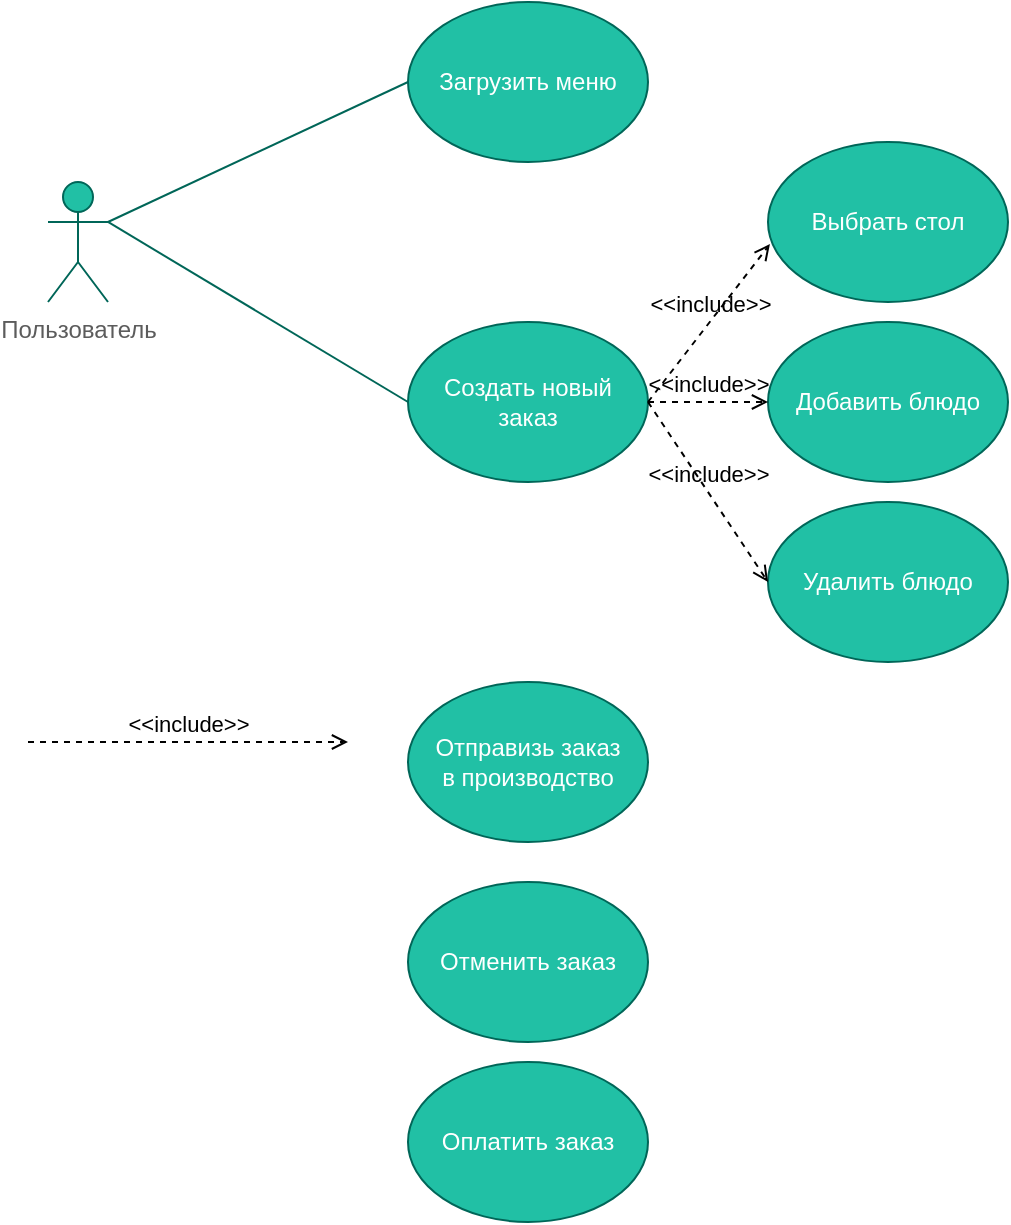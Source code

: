 <mxfile version="15.5.2" type="github">
  <diagram id="WkRiMmGhr8Pje_BgADpZ" name="Page-1">
    <mxGraphModel dx="1422" dy="764" grid="1" gridSize="10" guides="1" tooltips="1" connect="1" arrows="1" fold="1" page="1" pageScale="1" pageWidth="850" pageHeight="1100" math="0" shadow="0">
      <root>
        <mxCell id="0" />
        <mxCell id="1" parent="0" />
        <mxCell id="j5ldB96CixXYRs785qHs-1" value="Пользователь" style="shape=umlActor;verticalLabelPosition=bottom;verticalAlign=top;html=1;outlineConnect=0;fillColor=#21C0A5;strokeColor=#006658;fontColor=#5C5C5C;" parent="1" vertex="1">
          <mxGeometry x="150" y="120" width="30" height="60" as="geometry" />
        </mxCell>
        <mxCell id="j5ldB96CixXYRs785qHs-2" value="&lt;font color=&quot;#ffffff&quot;&gt;Загрузить меню&lt;/font&gt;" style="ellipse;whiteSpace=wrap;html=1;fillColor=#21C0A5;strokeColor=#006658;fontColor=#5C5C5C;" parent="1" vertex="1">
          <mxGeometry x="330" y="30" width="120" height="80" as="geometry" />
        </mxCell>
        <mxCell id="RrypMtc66WmKLvhK7Tp5-1" value="" style="endArrow=none;html=1;rounded=0;entryX=0;entryY=0.5;entryDx=0;entryDy=0;strokeColor=#006658;fontColor=#5C5C5C;" parent="1" target="j5ldB96CixXYRs785qHs-2" edge="1">
          <mxGeometry width="50" height="50" relative="1" as="geometry">
            <mxPoint x="180" y="140" as="sourcePoint" />
            <mxPoint x="180" y="300" as="targetPoint" />
          </mxGeometry>
        </mxCell>
        <mxCell id="RrypMtc66WmKLvhK7Tp5-2" value="" style="endArrow=none;html=1;rounded=0;entryX=0;entryY=0.5;entryDx=0;entryDy=0;exitX=1;exitY=0.333;exitDx=0;exitDy=0;exitPerimeter=0;strokeColor=#006658;fontColor=#5C5C5C;" parent="1" source="j5ldB96CixXYRs785qHs-1" target="Vl7bvBFmudJsKuVfWuDq-1" edge="1">
          <mxGeometry width="50" height="50" relative="1" as="geometry">
            <mxPoint x="180" y="310" as="sourcePoint" />
            <mxPoint x="330" y="230" as="targetPoint" />
          </mxGeometry>
        </mxCell>
        <mxCell id="Vl7bvBFmudJsKuVfWuDq-1" value="&lt;font color=&quot;#ffffff&quot;&gt;Создать новый&lt;br&gt;заказ&lt;/font&gt;" style="ellipse;whiteSpace=wrap;html=1;fillColor=#21C0A5;strokeColor=#006658;fontColor=#5C5C5C;" parent="1" vertex="1">
          <mxGeometry x="330" y="190" width="120" height="80" as="geometry" />
        </mxCell>
        <mxCell id="Vl7bvBFmudJsKuVfWuDq-3" value="&lt;font color=&quot;#ffffff&quot;&gt;Выбрать стол&lt;/font&gt;" style="ellipse;whiteSpace=wrap;html=1;fillColor=#21C0A5;strokeColor=#006658;fontColor=#5C5C5C;" parent="1" vertex="1">
          <mxGeometry x="510" y="100" width="120" height="80" as="geometry" />
        </mxCell>
        <mxCell id="Vl7bvBFmudJsKuVfWuDq-4" value="&lt;font color=&quot;#ffffff&quot;&gt;Добавить блюдо&lt;/font&gt;" style="ellipse;whiteSpace=wrap;html=1;fillColor=#21C0A5;strokeColor=#006658;fontColor=#5C5C5C;" parent="1" vertex="1">
          <mxGeometry x="510" y="190" width="120" height="80" as="geometry" />
        </mxCell>
        <mxCell id="Vl7bvBFmudJsKuVfWuDq-5" value="&lt;font color=&quot;#ffffff&quot;&gt;Удалить блюдо&lt;/font&gt;" style="ellipse;whiteSpace=wrap;html=1;fillColor=#21C0A5;strokeColor=#006658;fontColor=#5C5C5C;" parent="1" vertex="1">
          <mxGeometry x="510" y="280" width="120" height="80" as="geometry" />
        </mxCell>
        <mxCell id="FVI58O7OOR0oTzQhth0p-2" value="&lt;font color=&quot;#ffffff&quot;&gt;Отправизь заказ&lt;br&gt;в производство&lt;/font&gt;" style="ellipse;whiteSpace=wrap;html=1;fillColor=#21C0A5;strokeColor=#006658;fontColor=#5C5C5C;" vertex="1" parent="1">
          <mxGeometry x="330" y="370" width="120" height="80" as="geometry" />
        </mxCell>
        <mxCell id="FVI58O7OOR0oTzQhth0p-3" value="&lt;font color=&quot;#ffffff&quot;&gt;Отменить заказ&lt;/font&gt;" style="ellipse;whiteSpace=wrap;html=1;fillColor=#21C0A5;strokeColor=#006658;fontColor=#5C5C5C;" vertex="1" parent="1">
          <mxGeometry x="330" y="470" width="120" height="80" as="geometry" />
        </mxCell>
        <mxCell id="FVI58O7OOR0oTzQhth0p-4" value="&lt;font color=&quot;#ffffff&quot;&gt;Оплатить заказ&lt;/font&gt;" style="ellipse;whiteSpace=wrap;html=1;fillColor=#21C0A5;strokeColor=#006658;fontColor=#5C5C5C;" vertex="1" parent="1">
          <mxGeometry x="330" y="560" width="120" height="80" as="geometry" />
        </mxCell>
        <mxCell id="FVI58O7OOR0oTzQhth0p-6" value="&amp;lt;&amp;lt;include&amp;gt;&amp;gt;" style="html=1;verticalAlign=bottom;labelBackgroundColor=none;endArrow=open;endFill=0;dashed=1;rounded=0;entryX=0.008;entryY=0.638;entryDx=0;entryDy=0;entryPerimeter=0;exitX=1;exitY=0.5;exitDx=0;exitDy=0;" edge="1" parent="1" source="Vl7bvBFmudJsKuVfWuDq-1" target="Vl7bvBFmudJsKuVfWuDq-3">
          <mxGeometry width="160" relative="1" as="geometry">
            <mxPoint x="360" y="310" as="sourcePoint" />
            <mxPoint x="520" y="310" as="targetPoint" />
          </mxGeometry>
        </mxCell>
        <mxCell id="FVI58O7OOR0oTzQhth0p-7" value="&amp;lt;&amp;lt;include&amp;gt;&amp;gt;" style="html=1;verticalAlign=bottom;labelBackgroundColor=none;endArrow=open;endFill=0;dashed=1;rounded=0;" edge="1" parent="1">
          <mxGeometry width="160" relative="1" as="geometry">
            <mxPoint x="140" y="400" as="sourcePoint" />
            <mxPoint x="300" y="400" as="targetPoint" />
          </mxGeometry>
        </mxCell>
        <mxCell id="FVI58O7OOR0oTzQhth0p-8" value="&amp;lt;&amp;lt;include&amp;gt;&amp;gt;" style="html=1;verticalAlign=bottom;labelBackgroundColor=none;endArrow=open;endFill=0;dashed=1;rounded=0;entryX=0;entryY=0.5;entryDx=0;entryDy=0;exitX=1;exitY=0.5;exitDx=0;exitDy=0;" edge="1" parent="1" source="Vl7bvBFmudJsKuVfWuDq-1" target="Vl7bvBFmudJsKuVfWuDq-4">
          <mxGeometry width="160" relative="1" as="geometry">
            <mxPoint x="460" y="240" as="sourcePoint" />
            <mxPoint x="520.96" y="161.04" as="targetPoint" />
          </mxGeometry>
        </mxCell>
        <mxCell id="FVI58O7OOR0oTzQhth0p-9" value="&amp;lt;&amp;lt;include&amp;gt;&amp;gt;" style="html=1;verticalAlign=bottom;labelBackgroundColor=none;endArrow=open;endFill=0;dashed=1;rounded=0;entryX=0;entryY=0.5;entryDx=0;entryDy=0;" edge="1" parent="1" target="Vl7bvBFmudJsKuVfWuDq-5">
          <mxGeometry width="160" relative="1" as="geometry">
            <mxPoint x="450" y="230" as="sourcePoint" />
            <mxPoint x="530.96" y="171.04" as="targetPoint" />
          </mxGeometry>
        </mxCell>
      </root>
    </mxGraphModel>
  </diagram>
</mxfile>
